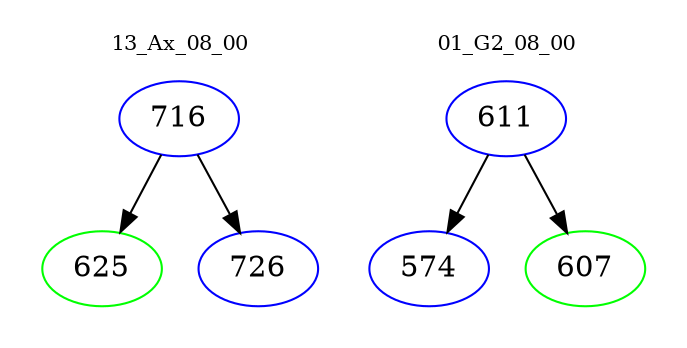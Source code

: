digraph{
subgraph cluster_0 {
color = white
label = "13_Ax_08_00";
fontsize=10;
T0_716 [label="716", color="blue"]
T0_716 -> T0_625 [color="black"]
T0_625 [label="625", color="green"]
T0_716 -> T0_726 [color="black"]
T0_726 [label="726", color="blue"]
}
subgraph cluster_1 {
color = white
label = "01_G2_08_00";
fontsize=10;
T1_611 [label="611", color="blue"]
T1_611 -> T1_574 [color="black"]
T1_574 [label="574", color="blue"]
T1_611 -> T1_607 [color="black"]
T1_607 [label="607", color="green"]
}
}
